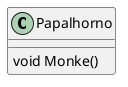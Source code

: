 @startuml

class Papalhorno {
    'code: MonkeyFactory.Create(); // Crear monos
    void Monke()
}

@enduml
